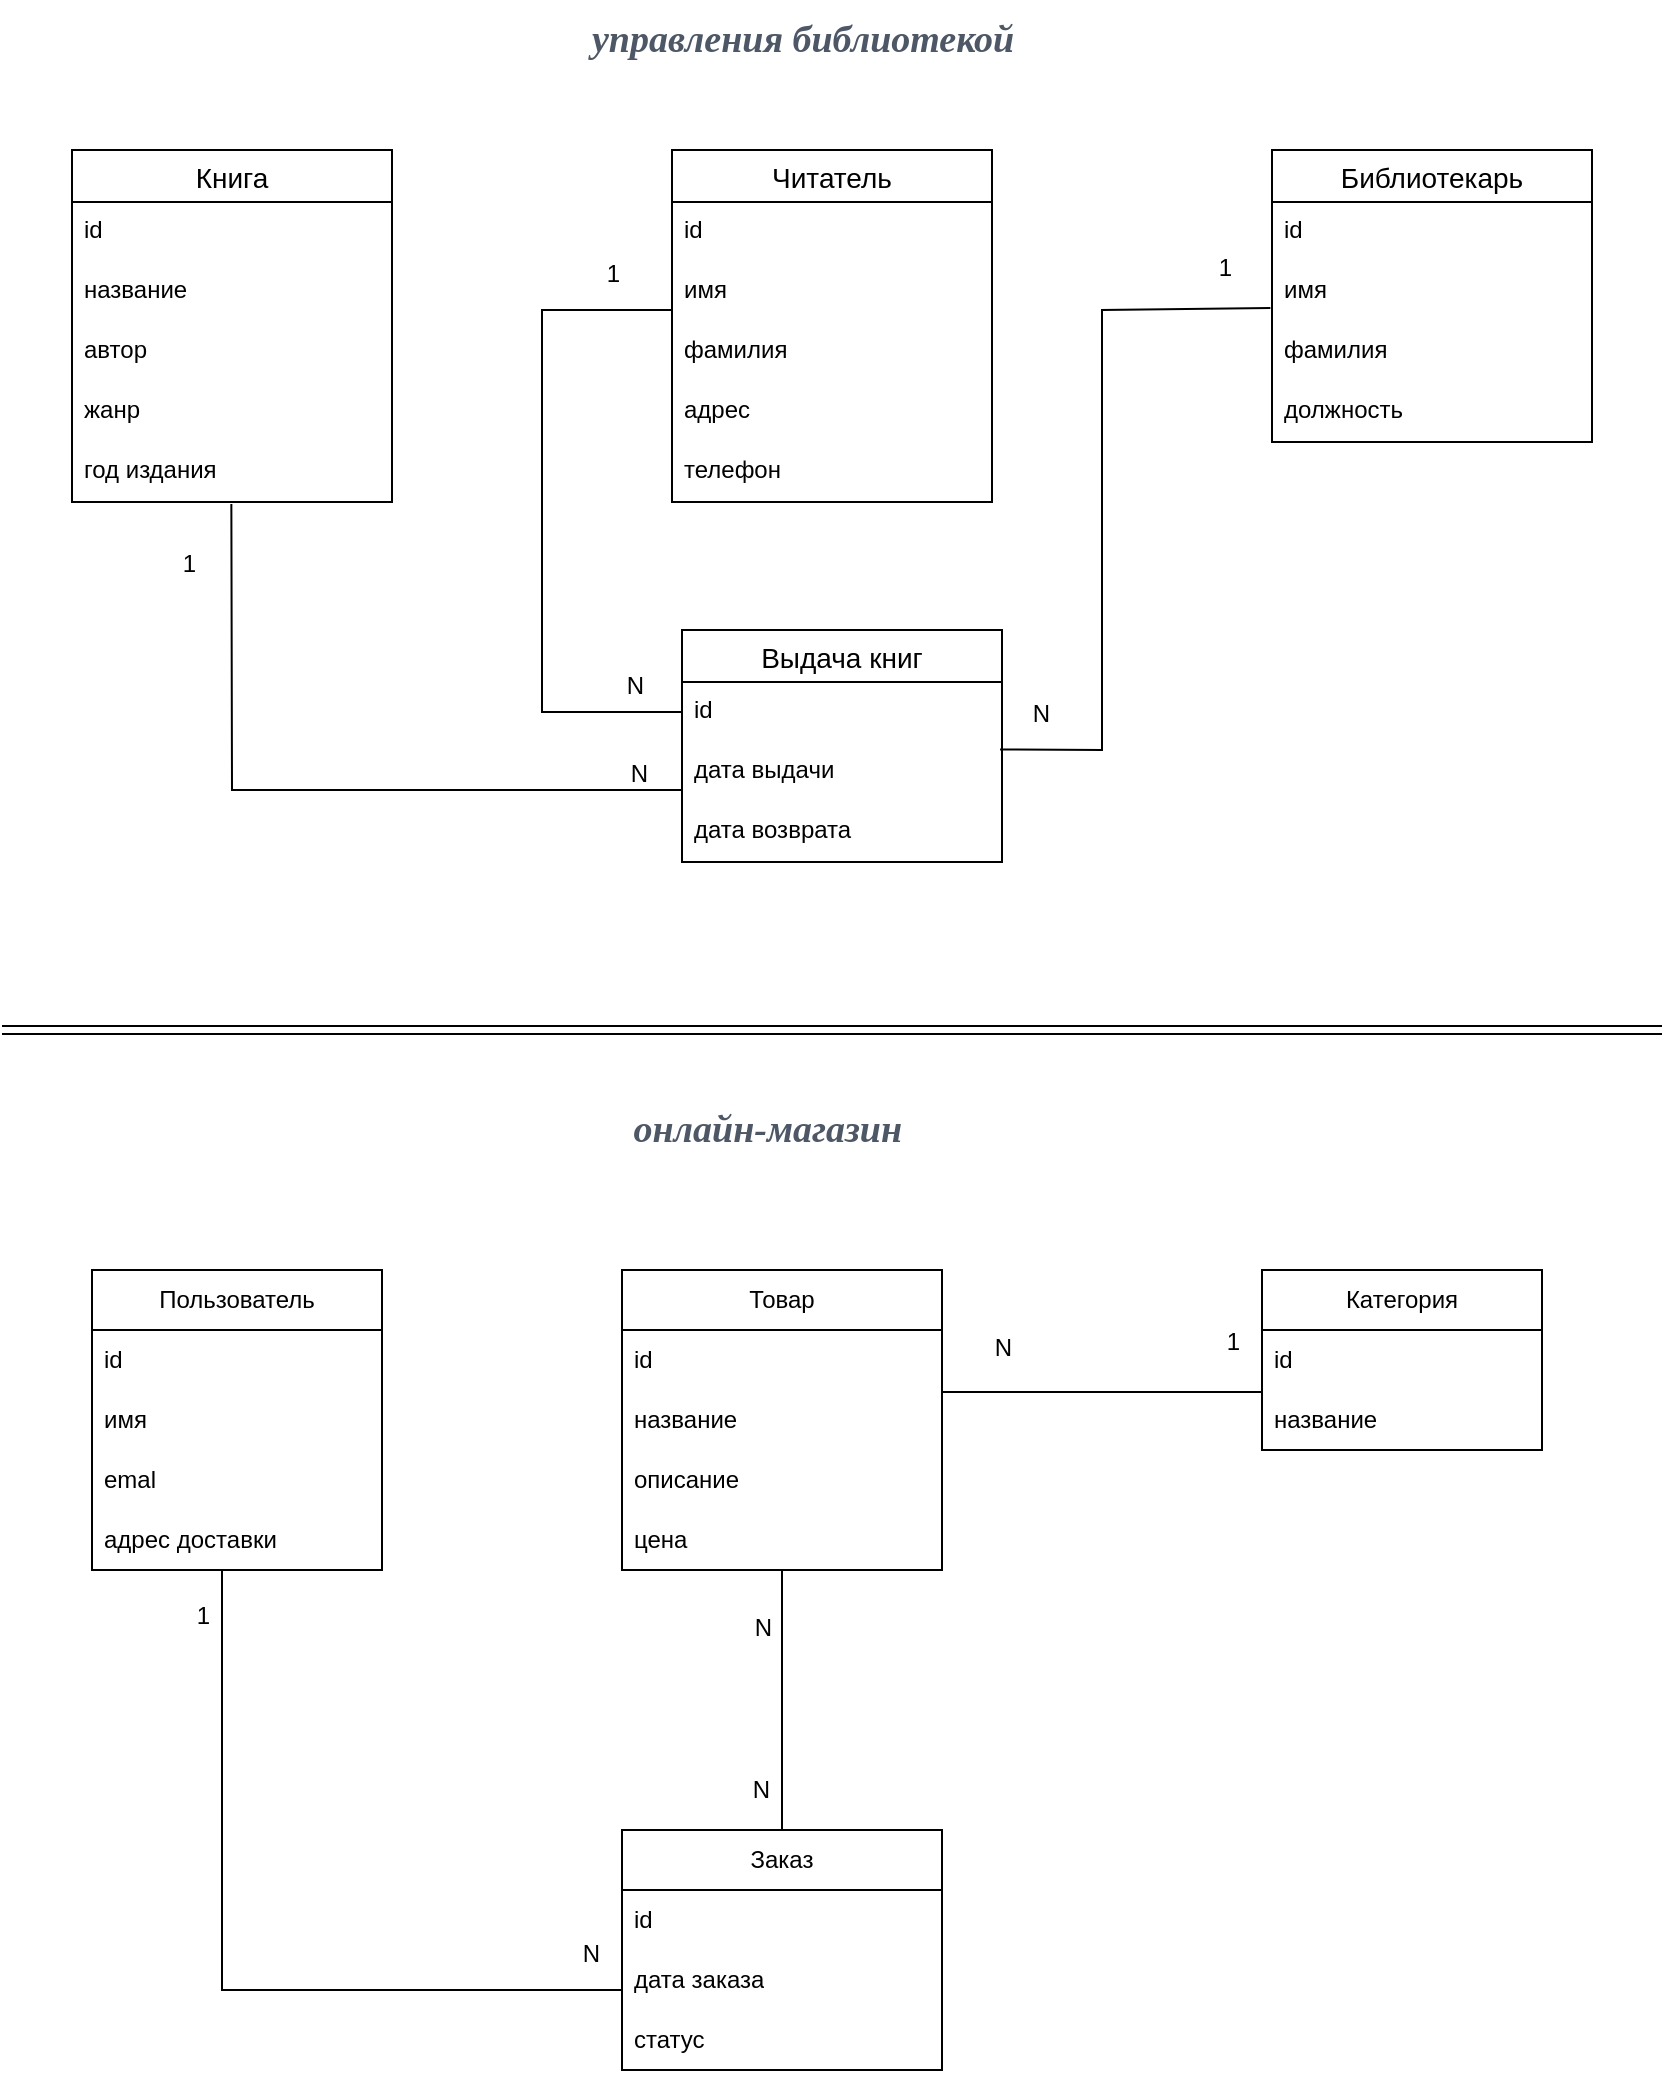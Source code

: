 <mxfile version="21.6.8" type="device">
  <diagram id="R2lEEEUBdFMjLlhIrx00" name="Page-1">
    <mxGraphModel dx="1434" dy="758" grid="1" gridSize="10" guides="1" tooltips="1" connect="1" arrows="1" fold="1" page="1" pageScale="1" pageWidth="850" pageHeight="1100" math="0" shadow="0" extFonts="Permanent Marker^https://fonts.googleapis.com/css?family=Permanent+Marker">
      <root>
        <mxCell id="0" />
        <mxCell id="1" parent="0" />
        <mxCell id="FKc8BSUdUEMfAgDJQkKh-1" value="Книга" style="swimlane;fontStyle=0;childLayout=stackLayout;horizontal=1;startSize=26;horizontalStack=0;resizeParent=1;resizeParentMax=0;resizeLast=0;collapsible=1;marginBottom=0;align=center;fontSize=14;labelBackgroundColor=none;rounded=0;" parent="1" vertex="1">
          <mxGeometry x="45" y="80" width="160" height="176" as="geometry" />
        </mxCell>
        <mxCell id="FKc8BSUdUEMfAgDJQkKh-2" value="id" style="text;strokeColor=none;fillColor=none;spacingLeft=4;spacingRight=4;overflow=hidden;rotatable=0;points=[[0,0.5],[1,0.5]];portConstraint=eastwest;fontSize=12;whiteSpace=wrap;html=1;labelBackgroundColor=none;rounded=0;" parent="FKc8BSUdUEMfAgDJQkKh-1" vertex="1">
          <mxGeometry y="26" width="160" height="30" as="geometry" />
        </mxCell>
        <mxCell id="FKc8BSUdUEMfAgDJQkKh-3" value="название" style="text;strokeColor=none;fillColor=none;spacingLeft=4;spacingRight=4;overflow=hidden;rotatable=0;points=[[0,0.5],[1,0.5]];portConstraint=eastwest;fontSize=12;whiteSpace=wrap;html=1;labelBackgroundColor=none;rounded=0;" parent="FKc8BSUdUEMfAgDJQkKh-1" vertex="1">
          <mxGeometry y="56" width="160" height="30" as="geometry" />
        </mxCell>
        <mxCell id="FKc8BSUdUEMfAgDJQkKh-12" value="автор" style="text;strokeColor=none;fillColor=none;spacingLeft=4;spacingRight=4;overflow=hidden;rotatable=0;points=[[0,0.5],[1,0.5]];portConstraint=eastwest;fontSize=12;whiteSpace=wrap;html=1;labelBackgroundColor=none;rounded=0;" parent="FKc8BSUdUEMfAgDJQkKh-1" vertex="1">
          <mxGeometry y="86" width="160" height="30" as="geometry" />
        </mxCell>
        <mxCell id="FKc8BSUdUEMfAgDJQkKh-13" value="жанр" style="text;strokeColor=none;fillColor=none;spacingLeft=4;spacingRight=4;overflow=hidden;rotatable=0;points=[[0,0.5],[1,0.5]];portConstraint=eastwest;fontSize=12;whiteSpace=wrap;html=1;labelBackgroundColor=none;rounded=0;" parent="FKc8BSUdUEMfAgDJQkKh-1" vertex="1">
          <mxGeometry y="116" width="160" height="30" as="geometry" />
        </mxCell>
        <mxCell id="FKc8BSUdUEMfAgDJQkKh-14" value="год издания" style="text;strokeColor=none;fillColor=none;spacingLeft=4;spacingRight=4;overflow=hidden;rotatable=0;points=[[0,0.5],[1,0.5]];portConstraint=eastwest;fontSize=12;whiteSpace=wrap;html=1;labelBackgroundColor=none;rounded=0;" parent="FKc8BSUdUEMfAgDJQkKh-1" vertex="1">
          <mxGeometry y="146" width="160" height="30" as="geometry" />
        </mxCell>
        <mxCell id="FKc8BSUdUEMfAgDJQkKh-7" value="Читатель" style="swimlane;fontStyle=0;childLayout=stackLayout;horizontal=1;startSize=26;horizontalStack=0;resizeParent=1;resizeParentMax=0;resizeLast=0;collapsible=1;marginBottom=0;align=center;fontSize=14;labelBackgroundColor=none;rounded=0;" parent="1" vertex="1">
          <mxGeometry x="345" y="80" width="160" height="176" as="geometry" />
        </mxCell>
        <mxCell id="FKc8BSUdUEMfAgDJQkKh-8" value="id" style="text;strokeColor=none;fillColor=none;spacingLeft=4;spacingRight=4;overflow=hidden;rotatable=0;points=[[0,0.5],[1,0.5]];portConstraint=eastwest;fontSize=12;whiteSpace=wrap;html=1;labelBackgroundColor=none;rounded=0;" parent="FKc8BSUdUEMfAgDJQkKh-7" vertex="1">
          <mxGeometry y="26" width="160" height="30" as="geometry" />
        </mxCell>
        <mxCell id="FKc8BSUdUEMfAgDJQkKh-9" value="имя" style="text;strokeColor=none;fillColor=none;spacingLeft=4;spacingRight=4;overflow=hidden;rotatable=0;points=[[0,0.5],[1,0.5]];portConstraint=eastwest;fontSize=12;whiteSpace=wrap;html=1;labelBackgroundColor=none;rounded=0;" parent="FKc8BSUdUEMfAgDJQkKh-7" vertex="1">
          <mxGeometry y="56" width="160" height="30" as="geometry" />
        </mxCell>
        <mxCell id="FKc8BSUdUEMfAgDJQkKh-10" value="фамилия" style="text;strokeColor=none;fillColor=none;spacingLeft=4;spacingRight=4;overflow=hidden;rotatable=0;points=[[0,0.5],[1,0.5]];portConstraint=eastwest;fontSize=12;whiteSpace=wrap;html=1;labelBackgroundColor=none;rounded=0;" parent="FKc8BSUdUEMfAgDJQkKh-7" vertex="1">
          <mxGeometry y="86" width="160" height="30" as="geometry" />
        </mxCell>
        <mxCell id="FKc8BSUdUEMfAgDJQkKh-21" value="адрес" style="text;strokeColor=none;fillColor=none;spacingLeft=4;spacingRight=4;overflow=hidden;rotatable=0;points=[[0,0.5],[1,0.5]];portConstraint=eastwest;fontSize=12;whiteSpace=wrap;html=1;labelBackgroundColor=none;rounded=0;" parent="FKc8BSUdUEMfAgDJQkKh-7" vertex="1">
          <mxGeometry y="116" width="160" height="30" as="geometry" />
        </mxCell>
        <mxCell id="FKc8BSUdUEMfAgDJQkKh-20" value="телефон" style="text;strokeColor=none;fillColor=none;spacingLeft=4;spacingRight=4;overflow=hidden;rotatable=0;points=[[0,0.5],[1,0.5]];portConstraint=eastwest;fontSize=12;whiteSpace=wrap;html=1;labelBackgroundColor=none;rounded=0;" parent="FKc8BSUdUEMfAgDJQkKh-7" vertex="1">
          <mxGeometry y="146" width="160" height="30" as="geometry" />
        </mxCell>
        <mxCell id="FKc8BSUdUEMfAgDJQkKh-15" value="Библиотекарь" style="swimlane;fontStyle=0;childLayout=stackLayout;horizontal=1;startSize=26;horizontalStack=0;resizeParent=1;resizeParentMax=0;resizeLast=0;collapsible=1;marginBottom=0;align=center;fontSize=14;labelBackgroundColor=none;rounded=0;" parent="1" vertex="1">
          <mxGeometry x="645" y="80" width="160" height="146" as="geometry" />
        </mxCell>
        <mxCell id="FKc8BSUdUEMfAgDJQkKh-16" value="id" style="text;strokeColor=none;fillColor=none;spacingLeft=4;spacingRight=4;overflow=hidden;rotatable=0;points=[[0,0.5],[1,0.5]];portConstraint=eastwest;fontSize=12;whiteSpace=wrap;html=1;labelBackgroundColor=none;rounded=0;" parent="FKc8BSUdUEMfAgDJQkKh-15" vertex="1">
          <mxGeometry y="26" width="160" height="30" as="geometry" />
        </mxCell>
        <mxCell id="FKc8BSUdUEMfAgDJQkKh-17" value="имя" style="text;strokeColor=none;fillColor=none;spacingLeft=4;spacingRight=4;overflow=hidden;rotatable=0;points=[[0,0.5],[1,0.5]];portConstraint=eastwest;fontSize=12;whiteSpace=wrap;html=1;labelBackgroundColor=none;rounded=0;" parent="FKc8BSUdUEMfAgDJQkKh-15" vertex="1">
          <mxGeometry y="56" width="160" height="30" as="geometry" />
        </mxCell>
        <mxCell id="FKc8BSUdUEMfAgDJQkKh-18" value="фамилия" style="text;strokeColor=none;fillColor=none;spacingLeft=4;spacingRight=4;overflow=hidden;rotatable=0;points=[[0,0.5],[1,0.5]];portConstraint=eastwest;fontSize=12;whiteSpace=wrap;html=1;labelBackgroundColor=none;rounded=0;" parent="FKc8BSUdUEMfAgDJQkKh-15" vertex="1">
          <mxGeometry y="86" width="160" height="30" as="geometry" />
        </mxCell>
        <mxCell id="FKc8BSUdUEMfAgDJQkKh-22" value="должность" style="text;strokeColor=none;fillColor=none;spacingLeft=4;spacingRight=4;overflow=hidden;rotatable=0;points=[[0,0.5],[1,0.5]];portConstraint=eastwest;fontSize=12;whiteSpace=wrap;html=1;labelBackgroundColor=none;rounded=0;" parent="FKc8BSUdUEMfAgDJQkKh-15" vertex="1">
          <mxGeometry y="116" width="160" height="30" as="geometry" />
        </mxCell>
        <mxCell id="FKc8BSUdUEMfAgDJQkKh-36" value="Выдача книг" style="swimlane;fontStyle=0;childLayout=stackLayout;horizontal=1;startSize=26;horizontalStack=0;resizeParent=1;resizeParentMax=0;resizeLast=0;collapsible=1;marginBottom=0;align=center;fontSize=14;labelBackgroundColor=none;rounded=0;" parent="1" vertex="1">
          <mxGeometry x="350" y="320" width="160" height="116" as="geometry" />
        </mxCell>
        <mxCell id="FKc8BSUdUEMfAgDJQkKh-37" value="id" style="text;strokeColor=none;fillColor=none;spacingLeft=4;spacingRight=4;overflow=hidden;rotatable=0;points=[[0,0.5],[1,0.5]];portConstraint=eastwest;fontSize=12;whiteSpace=wrap;html=1;labelBackgroundColor=none;rounded=0;" parent="FKc8BSUdUEMfAgDJQkKh-36" vertex="1">
          <mxGeometry y="26" width="160" height="30" as="geometry" />
        </mxCell>
        <mxCell id="FKc8BSUdUEMfAgDJQkKh-38" value="дата выдачи" style="text;strokeColor=none;fillColor=none;spacingLeft=4;spacingRight=4;overflow=hidden;rotatable=0;points=[[0,0.5],[1,0.5]];portConstraint=eastwest;fontSize=12;whiteSpace=wrap;html=1;labelBackgroundColor=none;rounded=0;" parent="FKc8BSUdUEMfAgDJQkKh-36" vertex="1">
          <mxGeometry y="56" width="160" height="30" as="geometry" />
        </mxCell>
        <mxCell id="FKc8BSUdUEMfAgDJQkKh-39" value="дата возврата" style="text;strokeColor=none;fillColor=none;spacingLeft=4;spacingRight=4;overflow=hidden;rotatable=0;points=[[0,0.5],[1,0.5]];portConstraint=eastwest;fontSize=12;whiteSpace=wrap;html=1;labelBackgroundColor=none;rounded=0;" parent="FKc8BSUdUEMfAgDJQkKh-36" vertex="1">
          <mxGeometry y="86" width="160" height="30" as="geometry" />
        </mxCell>
        <mxCell id="FKc8BSUdUEMfAgDJQkKh-40" value="" style="endArrow=none;html=1;rounded=0;exitX=0.498;exitY=1.033;exitDx=0;exitDy=0;exitPerimeter=0;labelBackgroundColor=none;fontColor=default;" parent="1" source="FKc8BSUdUEMfAgDJQkKh-14" edge="1">
          <mxGeometry relative="1" as="geometry">
            <mxPoint x="145" y="440" as="sourcePoint" />
            <mxPoint x="350" y="400" as="targetPoint" />
            <Array as="points">
              <mxPoint x="125" y="400" />
            </Array>
          </mxGeometry>
        </mxCell>
        <mxCell id="FKc8BSUdUEMfAgDJQkKh-41" value="N" style="resizable=0;html=1;whiteSpace=wrap;align=right;verticalAlign=bottom;labelBackgroundColor=none;rounded=0;" parent="FKc8BSUdUEMfAgDJQkKh-40" connectable="0" vertex="1">
          <mxGeometry x="1" relative="1" as="geometry">
            <mxPoint x="-15" as="offset" />
          </mxGeometry>
        </mxCell>
        <mxCell id="FKc8BSUdUEMfAgDJQkKh-46" value="" style="endArrow=none;html=1;rounded=0;exitX=0;exitY=0.5;exitDx=0;exitDy=0;labelBackgroundColor=none;fontColor=default;" parent="1" source="FKc8BSUdUEMfAgDJQkKh-37" edge="1">
          <mxGeometry relative="1" as="geometry">
            <mxPoint x="285" y="400" as="sourcePoint" />
            <mxPoint x="345" y="160" as="targetPoint" />
            <Array as="points">
              <mxPoint x="280" y="361" />
              <mxPoint x="280" y="160" />
            </Array>
          </mxGeometry>
        </mxCell>
        <mxCell id="FKc8BSUdUEMfAgDJQkKh-47" value="1" style="resizable=0;html=1;whiteSpace=wrap;align=right;verticalAlign=bottom;labelBackgroundColor=none;rounded=0;" parent="FKc8BSUdUEMfAgDJQkKh-46" connectable="0" vertex="1">
          <mxGeometry x="1" relative="1" as="geometry">
            <mxPoint x="-25" y="-10" as="offset" />
          </mxGeometry>
        </mxCell>
        <mxCell id="FKc8BSUdUEMfAgDJQkKh-48" value="N" style="resizable=0;html=1;whiteSpace=wrap;align=right;verticalAlign=bottom;labelBackgroundColor=none;rounded=0;" parent="1" connectable="0" vertex="1">
          <mxGeometry x="345" y="410" as="geometry">
            <mxPoint x="-13" y="-54" as="offset" />
          </mxGeometry>
        </mxCell>
        <mxCell id="FKc8BSUdUEMfAgDJQkKh-51" value="N" style="resizable=0;html=1;whiteSpace=wrap;align=right;verticalAlign=bottom;labelBackgroundColor=none;rounded=0;" parent="1" connectable="0" vertex="1">
          <mxGeometry x="535" y="370" as="geometry" />
        </mxCell>
        <mxCell id="FKc8BSUdUEMfAgDJQkKh-52" value="1" style="resizable=0;html=1;whiteSpace=wrap;align=right;verticalAlign=bottom;labelBackgroundColor=none;rounded=0;" parent="1" connectable="0" vertex="1">
          <mxGeometry x="370" y="460" as="geometry">
            <mxPoint x="256" y="-313" as="offset" />
          </mxGeometry>
        </mxCell>
        <mxCell id="FKc8BSUdUEMfAgDJQkKh-53" value="1" style="resizable=0;html=1;whiteSpace=wrap;align=right;verticalAlign=bottom;labelBackgroundColor=none;rounded=0;" parent="1" connectable="0" vertex="1">
          <mxGeometry x="355.0" y="160" as="geometry">
            <mxPoint x="-247" y="135" as="offset" />
          </mxGeometry>
        </mxCell>
        <mxCell id="IhGWyCqixlP_N63HiTfv-4" value="&lt;i style=&quot;border: 0px solid rgb(229, 231, 235); box-sizing: border-box; --tw-border-spacing-x: 0; --tw-border-spacing-y: 0; --tw-translate-x: 0; --tw-translate-y: 0; --tw-rotate: 0; --tw-skew-x: 0; --tw-skew-y: 0; --tw-scale-x: 1; --tw-scale-y: 1; --tw-pan-x: ; --tw-pan-y: ; --tw-pinch-zoom: ; --tw-scroll-snap-strictness: proximity; --tw-ordinal: ; --tw-slashed-zero: ; --tw-numeric-figure: ; --tw-numeric-spacing: ; --tw-numeric-fraction: ; --tw-ring-inset: ; --tw-ring-offset-width: 0px; --tw-ring-offset-color: #fff; --tw-ring-color: rgba(59,130,246,.5); --tw-ring-offset-shadow: 0 0 #0000; --tw-ring-shadow: 0 0 #0000; --tw-shadow: 0 0 #0000; --tw-shadow-colored: 0 0 #0000; --tw-blur: ; --tw-brightness: ; --tw-contrast: ; --tw-grayscale: ; --tw-hue-rotate: ; --tw-invert: ; --tw-saturate: ; --tw-sepia: ; --tw-drop-shadow: ; --tw-backdrop-blur: ; --tw-backdrop-brightness: ; --tw-backdrop-contrast: ; --tw-backdrop-grayscale: ; --tw-backdrop-hue-rotate: ; --tw-backdrop-invert: ; --tw-backdrop-opacity: ; --tw-backdrop-saturate: ; --tw-backdrop-sepia: ; color: rgb(77, 87, 102); font-size: 19px; text-align: start; background-color: rgb(255, 255, 255); outline: none !important;&quot;&gt;управления библиотекой&lt;/i&gt;" style="text;html=1;align=center;verticalAlign=middle;resizable=0;points=[];autosize=1;strokeColor=none;fillColor=none;fontStyle=1;fontFamily=Times New Roman;fontSize=19;labelBackgroundColor=none;rounded=0;" parent="1" vertex="1">
          <mxGeometry x="295" y="5" width="230" height="40" as="geometry" />
        </mxCell>
        <mxCell id="IhGWyCqixlP_N63HiTfv-5" value="&amp;nbsp;&lt;i style=&quot;border: 0px solid rgb(229, 231, 235); box-sizing: border-box; --tw-border-spacing-x: 0; --tw-border-spacing-y: 0; --tw-translate-x: 0; --tw-translate-y: 0; --tw-rotate: 0; --tw-skew-x: 0; --tw-skew-y: 0; --tw-scale-x: 1; --tw-scale-y: 1; --tw-pan-x: ; --tw-pan-y: ; --tw-pinch-zoom: ; --tw-scroll-snap-strictness: proximity; --tw-ordinal: ; --tw-slashed-zero: ; --tw-numeric-figure: ; --tw-numeric-spacing: ; --tw-numeric-fraction: ; --tw-ring-inset: ; --tw-ring-offset-width: 0px; --tw-ring-offset-color: #fff; --tw-ring-color: rgba(59,130,246,.5); --tw-ring-offset-shadow: 0 0 #0000; --tw-ring-shadow: 0 0 #0000; --tw-shadow: 0 0 #0000; --tw-shadow-colored: 0 0 #0000; --tw-blur: ; --tw-brightness: ; --tw-contrast: ; --tw-grayscale: ; --tw-hue-rotate: ; --tw-invert: ; --tw-saturate: ; --tw-sepia: ; --tw-drop-shadow: ; --tw-backdrop-blur: ; --tw-backdrop-brightness: ; --tw-backdrop-contrast: ; --tw-backdrop-grayscale: ; --tw-backdrop-hue-rotate: ; --tw-backdrop-invert: ; --tw-backdrop-opacity: ; --tw-backdrop-saturate: ; --tw-backdrop-sepia: ; color: rgb(77, 87, 102); font-size: 19px; text-align: start; background-color: rgb(255, 255, 255); outline: none !important;&quot;&gt;онлайн-магазин&lt;/i&gt;" style="text;html=1;align=center;verticalAlign=middle;resizable=0;points=[];autosize=1;strokeColor=none;fillColor=none;fontStyle=1;fontSize=19;fontFamily=Times New Roman;labelBackgroundColor=none;rounded=0;" parent="1" vertex="1">
          <mxGeometry x="300" y="550" width="180" height="40" as="geometry" />
        </mxCell>
        <mxCell id="5_v-4IGy1y4ogjIpjH-q-1" value="Пользователь" style="swimlane;fontStyle=0;childLayout=stackLayout;horizontal=1;startSize=30;horizontalStack=0;resizeParent=1;resizeParentMax=0;resizeLast=0;collapsible=1;marginBottom=0;whiteSpace=wrap;html=1;labelBackgroundColor=none;rounded=0;" vertex="1" parent="1">
          <mxGeometry x="55" y="640" width="145" height="150" as="geometry" />
        </mxCell>
        <mxCell id="5_v-4IGy1y4ogjIpjH-q-2" value="id" style="text;strokeColor=none;fillColor=none;align=left;verticalAlign=middle;spacingLeft=4;spacingRight=4;overflow=hidden;points=[[0,0.5],[1,0.5]];portConstraint=eastwest;rotatable=0;whiteSpace=wrap;html=1;labelBackgroundColor=none;rounded=0;" vertex="1" parent="5_v-4IGy1y4ogjIpjH-q-1">
          <mxGeometry y="30" width="145" height="30" as="geometry" />
        </mxCell>
        <mxCell id="5_v-4IGy1y4ogjIpjH-q-3" value="имя" style="text;strokeColor=none;fillColor=none;align=left;verticalAlign=middle;spacingLeft=4;spacingRight=4;overflow=hidden;points=[[0,0.5],[1,0.5]];portConstraint=eastwest;rotatable=0;whiteSpace=wrap;html=1;labelBackgroundColor=none;rounded=0;" vertex="1" parent="5_v-4IGy1y4ogjIpjH-q-1">
          <mxGeometry y="60" width="145" height="30" as="geometry" />
        </mxCell>
        <mxCell id="5_v-4IGy1y4ogjIpjH-q-4" value="emal" style="text;strokeColor=none;fillColor=none;align=left;verticalAlign=middle;spacingLeft=4;spacingRight=4;overflow=hidden;points=[[0,0.5],[1,0.5]];portConstraint=eastwest;rotatable=0;whiteSpace=wrap;html=1;labelBackgroundColor=none;rounded=0;" vertex="1" parent="5_v-4IGy1y4ogjIpjH-q-1">
          <mxGeometry y="90" width="145" height="30" as="geometry" />
        </mxCell>
        <mxCell id="5_v-4IGy1y4ogjIpjH-q-5" value="адрес доставки" style="text;strokeColor=none;fillColor=none;align=left;verticalAlign=middle;spacingLeft=4;spacingRight=4;overflow=hidden;points=[[0,0.5],[1,0.5]];portConstraint=eastwest;rotatable=0;whiteSpace=wrap;html=1;labelBackgroundColor=none;rounded=0;" vertex="1" parent="5_v-4IGy1y4ogjIpjH-q-1">
          <mxGeometry y="120" width="145" height="30" as="geometry" />
        </mxCell>
        <mxCell id="5_v-4IGy1y4ogjIpjH-q-6" value="Товар" style="swimlane;fontStyle=0;childLayout=stackLayout;horizontal=1;startSize=30;horizontalStack=0;resizeParent=1;resizeParentMax=0;resizeLast=0;collapsible=1;marginBottom=0;whiteSpace=wrap;html=1;" vertex="1" parent="1">
          <mxGeometry x="320" y="640" width="160" height="150" as="geometry" />
        </mxCell>
        <mxCell id="5_v-4IGy1y4ogjIpjH-q-7" value="id" style="text;strokeColor=none;fillColor=none;align=left;verticalAlign=middle;spacingLeft=4;spacingRight=4;overflow=hidden;points=[[0,0.5],[1,0.5]];portConstraint=eastwest;rotatable=0;whiteSpace=wrap;html=1;" vertex="1" parent="5_v-4IGy1y4ogjIpjH-q-6">
          <mxGeometry y="30" width="160" height="30" as="geometry" />
        </mxCell>
        <mxCell id="5_v-4IGy1y4ogjIpjH-q-8" value="название" style="text;strokeColor=none;fillColor=none;align=left;verticalAlign=middle;spacingLeft=4;spacingRight=4;overflow=hidden;points=[[0,0.5],[1,0.5]];portConstraint=eastwest;rotatable=0;whiteSpace=wrap;html=1;" vertex="1" parent="5_v-4IGy1y4ogjIpjH-q-6">
          <mxGeometry y="60" width="160" height="30" as="geometry" />
        </mxCell>
        <mxCell id="5_v-4IGy1y4ogjIpjH-q-9" value="описание" style="text;strokeColor=none;fillColor=none;align=left;verticalAlign=middle;spacingLeft=4;spacingRight=4;overflow=hidden;points=[[0,0.5],[1,0.5]];portConstraint=eastwest;rotatable=0;whiteSpace=wrap;html=1;" vertex="1" parent="5_v-4IGy1y4ogjIpjH-q-6">
          <mxGeometry y="90" width="160" height="30" as="geometry" />
        </mxCell>
        <mxCell id="5_v-4IGy1y4ogjIpjH-q-18" value="цена" style="text;strokeColor=none;fillColor=none;align=left;verticalAlign=middle;spacingLeft=4;spacingRight=4;overflow=hidden;points=[[0,0.5],[1,0.5]];portConstraint=eastwest;rotatable=0;whiteSpace=wrap;html=1;" vertex="1" parent="5_v-4IGy1y4ogjIpjH-q-6">
          <mxGeometry y="120" width="160" height="30" as="geometry" />
        </mxCell>
        <mxCell id="5_v-4IGy1y4ogjIpjH-q-10" value="Заказ" style="swimlane;fontStyle=0;childLayout=stackLayout;horizontal=1;startSize=30;horizontalStack=0;resizeParent=1;resizeParentMax=0;resizeLast=0;collapsible=1;marginBottom=0;whiteSpace=wrap;html=1;" vertex="1" parent="1">
          <mxGeometry x="320" y="920" width="160" height="120" as="geometry" />
        </mxCell>
        <mxCell id="5_v-4IGy1y4ogjIpjH-q-11" value="id" style="text;strokeColor=none;fillColor=none;align=left;verticalAlign=middle;spacingLeft=4;spacingRight=4;overflow=hidden;points=[[0,0.5],[1,0.5]];portConstraint=eastwest;rotatable=0;whiteSpace=wrap;html=1;" vertex="1" parent="5_v-4IGy1y4ogjIpjH-q-10">
          <mxGeometry y="30" width="160" height="30" as="geometry" />
        </mxCell>
        <mxCell id="5_v-4IGy1y4ogjIpjH-q-12" value="дата заказа" style="text;strokeColor=none;fillColor=none;align=left;verticalAlign=middle;spacingLeft=4;spacingRight=4;overflow=hidden;points=[[0,0.5],[1,0.5]];portConstraint=eastwest;rotatable=0;whiteSpace=wrap;html=1;" vertex="1" parent="5_v-4IGy1y4ogjIpjH-q-10">
          <mxGeometry y="60" width="160" height="30" as="geometry" />
        </mxCell>
        <mxCell id="5_v-4IGy1y4ogjIpjH-q-13" value="статус" style="text;strokeColor=none;fillColor=none;align=left;verticalAlign=middle;spacingLeft=4;spacingRight=4;overflow=hidden;points=[[0,0.5],[1,0.5]];portConstraint=eastwest;rotatable=0;whiteSpace=wrap;html=1;" vertex="1" parent="5_v-4IGy1y4ogjIpjH-q-10">
          <mxGeometry y="90" width="160" height="30" as="geometry" />
        </mxCell>
        <mxCell id="5_v-4IGy1y4ogjIpjH-q-14" value="Категория" style="swimlane;fontStyle=0;childLayout=stackLayout;horizontal=1;startSize=30;horizontalStack=0;resizeParent=1;resizeParentMax=0;resizeLast=0;collapsible=1;marginBottom=0;whiteSpace=wrap;html=1;" vertex="1" parent="1">
          <mxGeometry x="640" y="640" width="140" height="90" as="geometry" />
        </mxCell>
        <mxCell id="5_v-4IGy1y4ogjIpjH-q-15" value="id" style="text;strokeColor=none;fillColor=none;align=left;verticalAlign=middle;spacingLeft=4;spacingRight=4;overflow=hidden;points=[[0,0.5],[1,0.5]];portConstraint=eastwest;rotatable=0;whiteSpace=wrap;html=1;" vertex="1" parent="5_v-4IGy1y4ogjIpjH-q-14">
          <mxGeometry y="30" width="140" height="30" as="geometry" />
        </mxCell>
        <mxCell id="5_v-4IGy1y4ogjIpjH-q-16" value="название" style="text;strokeColor=none;fillColor=none;align=left;verticalAlign=middle;spacingLeft=4;spacingRight=4;overflow=hidden;points=[[0,0.5],[1,0.5]];portConstraint=eastwest;rotatable=0;whiteSpace=wrap;html=1;" vertex="1" parent="5_v-4IGy1y4ogjIpjH-q-14">
          <mxGeometry y="60" width="140" height="30" as="geometry" />
        </mxCell>
        <mxCell id="5_v-4IGy1y4ogjIpjH-q-19" value="" style="endArrow=none;html=1;rounded=0;" edge="1" parent="1">
          <mxGeometry relative="1" as="geometry">
            <mxPoint x="120" y="790" as="sourcePoint" />
            <mxPoint x="320" y="1000" as="targetPoint" />
            <Array as="points">
              <mxPoint x="120" y="1000" />
            </Array>
          </mxGeometry>
        </mxCell>
        <mxCell id="5_v-4IGy1y4ogjIpjH-q-21" value="" style="endArrow=none;html=1;rounded=0;entryX=0.5;entryY=0;entryDx=0;entryDy=0;" edge="1" parent="1" source="5_v-4IGy1y4ogjIpjH-q-18" target="5_v-4IGy1y4ogjIpjH-q-10">
          <mxGeometry relative="1" as="geometry">
            <mxPoint x="310" y="820" as="sourcePoint" />
            <mxPoint x="470" y="820" as="targetPoint" />
          </mxGeometry>
        </mxCell>
        <mxCell id="5_v-4IGy1y4ogjIpjH-q-23" value="" style="endArrow=none;html=1;rounded=0;entryX=0;entryY=0.033;entryDx=0;entryDy=0;entryPerimeter=0;exitX=1;exitY=0.033;exitDx=0;exitDy=0;exitPerimeter=0;" edge="1" parent="1" source="5_v-4IGy1y4ogjIpjH-q-8" target="5_v-4IGy1y4ogjIpjH-q-16">
          <mxGeometry relative="1" as="geometry">
            <mxPoint x="470" y="724.5" as="sourcePoint" />
            <mxPoint x="630" y="724.5" as="targetPoint" />
          </mxGeometry>
        </mxCell>
        <mxCell id="5_v-4IGy1y4ogjIpjH-q-24" value="1" style="resizable=0;html=1;whiteSpace=wrap;align=right;verticalAlign=bottom;" connectable="0" vertex="1" parent="5_v-4IGy1y4ogjIpjH-q-23">
          <mxGeometry x="1" relative="1" as="geometry">
            <mxPoint x="-10" y="-16" as="offset" />
          </mxGeometry>
        </mxCell>
        <mxCell id="5_v-4IGy1y4ogjIpjH-q-25" value="N" style="resizable=0;html=1;whiteSpace=wrap;align=right;verticalAlign=bottom;labelBackgroundColor=none;rounded=0;" connectable="0" vertex="1" parent="1">
          <mxGeometry x="310.0" y="990" as="geometry" />
        </mxCell>
        <mxCell id="FKc8BSUdUEMfAgDJQkKh-49" value="" style="endArrow=none;html=1;rounded=0;exitX=0.994;exitY=0.125;exitDx=0;exitDy=0;exitPerimeter=0;labelBackgroundColor=none;fontColor=default;entryX=-0.005;entryY=0.767;entryDx=0;entryDy=0;entryPerimeter=0;" parent="1" source="FKc8BSUdUEMfAgDJQkKh-38" edge="1" target="FKc8BSUdUEMfAgDJQkKh-17">
          <mxGeometry relative="1" as="geometry">
            <mxPoint x="565" y="390" as="sourcePoint" />
            <mxPoint x="635" y="150.5" as="targetPoint" />
            <Array as="points">
              <mxPoint x="560" y="380" />
              <mxPoint x="560" y="160" />
            </Array>
          </mxGeometry>
        </mxCell>
        <mxCell id="5_v-4IGy1y4ogjIpjH-q-26" value="1" style="resizable=0;html=1;whiteSpace=wrap;align=right;verticalAlign=bottom;labelBackgroundColor=none;rounded=0;" connectable="0" vertex="1" parent="1">
          <mxGeometry x="330" y="168" as="geometry">
            <mxPoint x="-215" y="653" as="offset" />
          </mxGeometry>
        </mxCell>
        <mxCell id="5_v-4IGy1y4ogjIpjH-q-29" value="N" style="resizable=0;html=1;whiteSpace=wrap;align=right;verticalAlign=bottom;labelBackgroundColor=none;rounded=0;" connectable="0" vertex="1" parent="1">
          <mxGeometry x="380" y="810" as="geometry">
            <mxPoint x="16" y="17" as="offset" />
          </mxGeometry>
        </mxCell>
        <mxCell id="5_v-4IGy1y4ogjIpjH-q-30" value="N" style="resizable=0;html=1;whiteSpace=wrap;align=right;verticalAlign=bottom;labelBackgroundColor=none;rounded=0;" connectable="0" vertex="1" parent="1">
          <mxGeometry x="380" y="900" as="geometry">
            <mxPoint x="15" y="8" as="offset" />
          </mxGeometry>
        </mxCell>
        <mxCell id="5_v-4IGy1y4ogjIpjH-q-31" value="N" style="resizable=0;html=1;whiteSpace=wrap;align=right;verticalAlign=bottom;labelBackgroundColor=none;rounded=0;" connectable="0" vertex="1" parent="1">
          <mxGeometry x="500" y="670" as="geometry">
            <mxPoint x="16" y="17" as="offset" />
          </mxGeometry>
        </mxCell>
        <mxCell id="5_v-4IGy1y4ogjIpjH-q-32" value="" style="edgeStyle=none;orthogonalLoop=1;jettySize=auto;html=1;shape=link;" edge="1" parent="1">
          <mxGeometry width="80" relative="1" as="geometry">
            <mxPoint x="10" y="520" as="sourcePoint" />
            <mxPoint x="840" y="520" as="targetPoint" />
            <Array as="points" />
          </mxGeometry>
        </mxCell>
      </root>
    </mxGraphModel>
  </diagram>
</mxfile>
